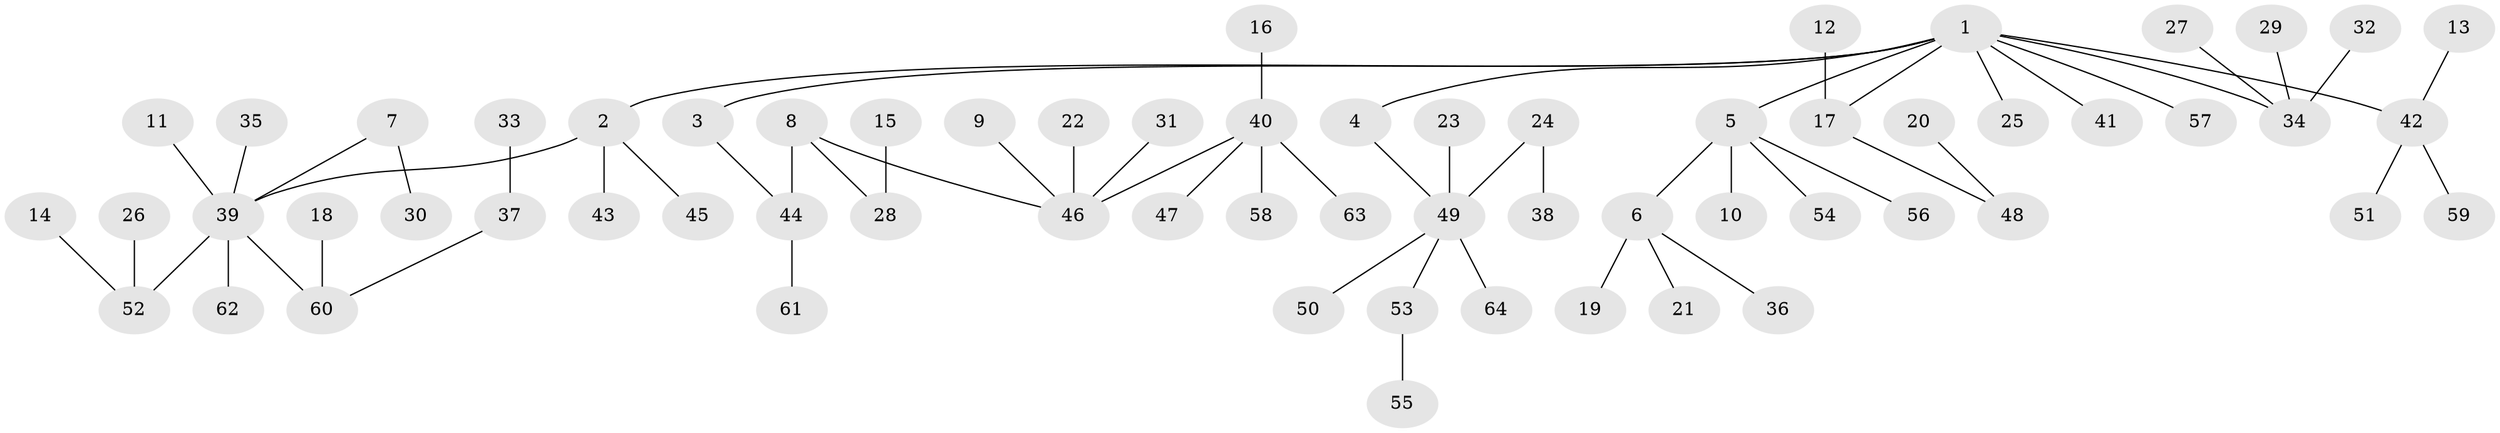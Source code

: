 // original degree distribution, {7: 0.0078125, 5: 0.0546875, 3: 0.140625, 4: 0.0703125, 2: 0.1875, 1: 0.53125, 6: 0.0078125}
// Generated by graph-tools (version 1.1) at 2025/26/03/09/25 03:26:29]
// undirected, 64 vertices, 63 edges
graph export_dot {
graph [start="1"]
  node [color=gray90,style=filled];
  1;
  2;
  3;
  4;
  5;
  6;
  7;
  8;
  9;
  10;
  11;
  12;
  13;
  14;
  15;
  16;
  17;
  18;
  19;
  20;
  21;
  22;
  23;
  24;
  25;
  26;
  27;
  28;
  29;
  30;
  31;
  32;
  33;
  34;
  35;
  36;
  37;
  38;
  39;
  40;
  41;
  42;
  43;
  44;
  45;
  46;
  47;
  48;
  49;
  50;
  51;
  52;
  53;
  54;
  55;
  56;
  57;
  58;
  59;
  60;
  61;
  62;
  63;
  64;
  1 -- 2 [weight=1.0];
  1 -- 3 [weight=1.0];
  1 -- 4 [weight=1.0];
  1 -- 5 [weight=1.0];
  1 -- 17 [weight=1.0];
  1 -- 25 [weight=1.0];
  1 -- 34 [weight=1.0];
  1 -- 41 [weight=1.0];
  1 -- 42 [weight=1.0];
  1 -- 57 [weight=1.0];
  2 -- 39 [weight=1.0];
  2 -- 43 [weight=1.0];
  2 -- 45 [weight=1.0];
  3 -- 44 [weight=1.0];
  4 -- 49 [weight=1.0];
  5 -- 6 [weight=1.0];
  5 -- 10 [weight=1.0];
  5 -- 54 [weight=1.0];
  5 -- 56 [weight=1.0];
  6 -- 19 [weight=1.0];
  6 -- 21 [weight=1.0];
  6 -- 36 [weight=1.0];
  7 -- 30 [weight=1.0];
  7 -- 39 [weight=1.0];
  8 -- 28 [weight=1.0];
  8 -- 44 [weight=1.0];
  8 -- 46 [weight=1.0];
  9 -- 46 [weight=1.0];
  11 -- 39 [weight=1.0];
  12 -- 17 [weight=1.0];
  13 -- 42 [weight=1.0];
  14 -- 52 [weight=1.0];
  15 -- 28 [weight=1.0];
  16 -- 40 [weight=1.0];
  17 -- 48 [weight=1.0];
  18 -- 60 [weight=1.0];
  20 -- 48 [weight=1.0];
  22 -- 46 [weight=1.0];
  23 -- 49 [weight=1.0];
  24 -- 38 [weight=1.0];
  24 -- 49 [weight=1.0];
  26 -- 52 [weight=1.0];
  27 -- 34 [weight=1.0];
  29 -- 34 [weight=1.0];
  31 -- 46 [weight=1.0];
  32 -- 34 [weight=1.0];
  33 -- 37 [weight=1.0];
  35 -- 39 [weight=1.0];
  37 -- 60 [weight=1.0];
  39 -- 52 [weight=1.0];
  39 -- 60 [weight=1.0];
  39 -- 62 [weight=1.0];
  40 -- 46 [weight=1.0];
  40 -- 47 [weight=1.0];
  40 -- 58 [weight=1.0];
  40 -- 63 [weight=1.0];
  42 -- 51 [weight=1.0];
  42 -- 59 [weight=1.0];
  44 -- 61 [weight=1.0];
  49 -- 50 [weight=1.0];
  49 -- 53 [weight=1.0];
  49 -- 64 [weight=1.0];
  53 -- 55 [weight=1.0];
}
